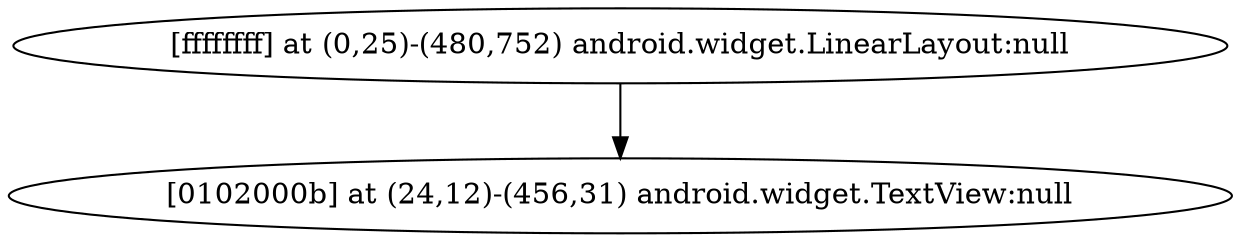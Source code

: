 strict digraph G {
  1 [ label="[ffffffff] at (0,25)-(480,752) android.widget.LinearLayout:null" ];
  2 [ label="[0102000b] at (24,12)-(456,31) android.widget.TextView:null" ];
  1 -> 2;
}
